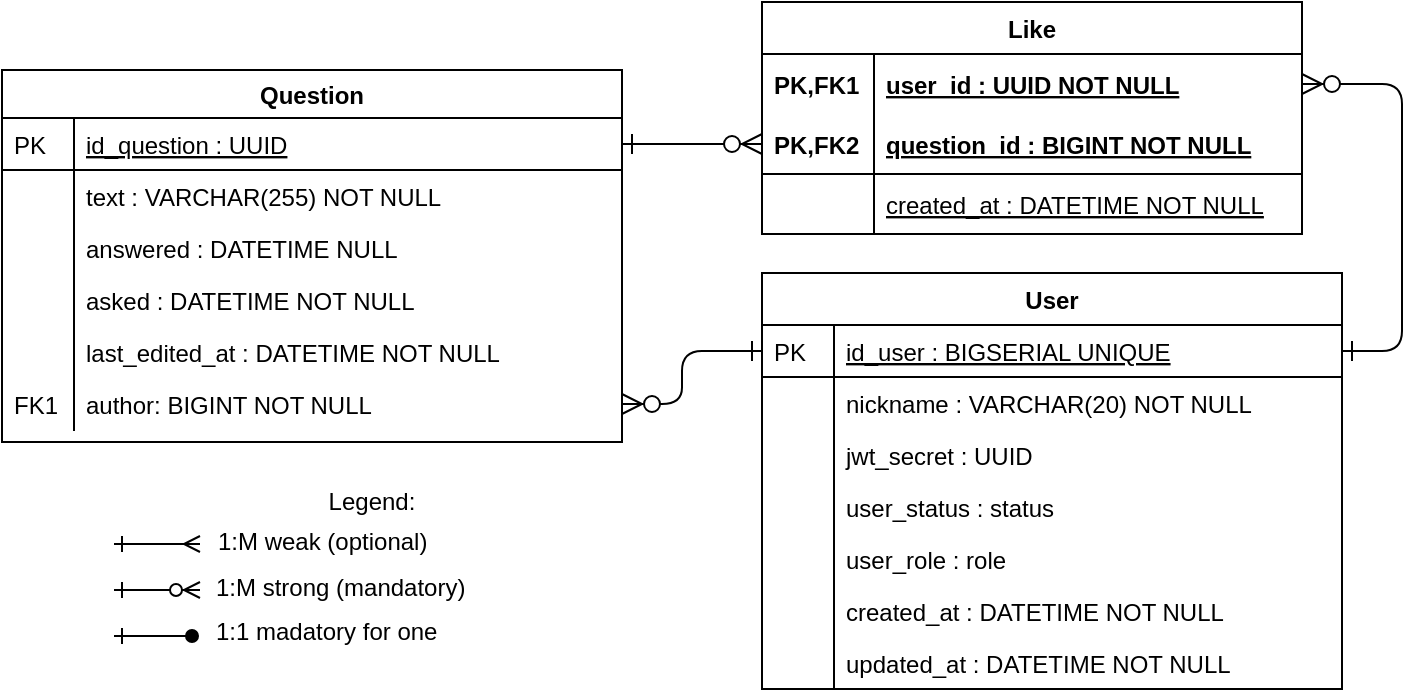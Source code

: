 <mxfile version="14.2.7" type="device"><diagram id="C5RBs43oDa-KdzZeNtuy" name="Page-1"><mxGraphModel dx="980" dy="610" grid="1" gridSize="10" guides="1" tooltips="1" connect="1" arrows="1" fold="1" page="1" pageScale="1" pageWidth="1169" pageHeight="827" math="0" shadow="0"><root><mxCell id="WIyWlLk6GJQsqaUBKTNV-0"/><mxCell id="WIyWlLk6GJQsqaUBKTNV-1" parent="WIyWlLk6GJQsqaUBKTNV-0"/><mxCell id="Zegd3bGeu9f578xcLslE-14" value="" style="endArrow=ERmany;html=1;startArrow=ERone;startFill=0;endFill=0;" parent="WIyWlLk6GJQsqaUBKTNV-1" edge="1"><mxGeometry width="50" height="50" relative="1" as="geometry"><mxPoint x="1166" y="621" as="sourcePoint"/><mxPoint x="1209" y="621" as="targetPoint"/></mxGeometry></mxCell><mxCell id="Zegd3bGeu9f578xcLslE-15" value="" style="endArrow=ERzeroToMany;html=1;startArrow=ERone;startFill=0;endFill=1;" parent="WIyWlLk6GJQsqaUBKTNV-1" edge="1"><mxGeometry width="50" height="50" relative="1" as="geometry"><mxPoint x="1166" y="644" as="sourcePoint"/><mxPoint x="1209" y="644" as="targetPoint"/></mxGeometry></mxCell><mxCell id="Zegd3bGeu9f578xcLslE-16" value="" style="endArrow=oval;html=1;startArrow=ERone;startFill=0;endFill=1;" parent="WIyWlLk6GJQsqaUBKTNV-1" edge="1"><mxGeometry width="50" height="50" relative="1" as="geometry"><mxPoint x="1166" y="667" as="sourcePoint"/><mxPoint x="1205" y="667" as="targetPoint"/></mxGeometry></mxCell><mxCell id="Zegd3bGeu9f578xcLslE-17" value="1:М weak (optional)" style="text;html=1;strokeColor=none;fillColor=none;align=left;verticalAlign=middle;whiteSpace=wrap;rounded=0;" parent="WIyWlLk6GJQsqaUBKTNV-1" vertex="1"><mxGeometry x="1216" y="610" width="180" height="20" as="geometry"/></mxCell><mxCell id="Zegd3bGeu9f578xcLslE-18" value="1:М strong (mandatory)" style="text;html=1;strokeColor=none;fillColor=none;align=left;verticalAlign=middle;whiteSpace=wrap;rounded=0;" parent="WIyWlLk6GJQsqaUBKTNV-1" vertex="1"><mxGeometry x="1215" y="633" width="180" height="20" as="geometry"/></mxCell><mxCell id="Zegd3bGeu9f578xcLslE-19" value="1:1 madatory for one" style="text;html=1;strokeColor=none;fillColor=none;align=left;verticalAlign=middle;whiteSpace=wrap;rounded=0;" parent="WIyWlLk6GJQsqaUBKTNV-1" vertex="1"><mxGeometry x="1215" y="655" width="215" height="20" as="geometry"/></mxCell><mxCell id="Zegd3bGeu9f578xcLslE-20" value="Legend:" style="text;html=1;strokeColor=none;fillColor=none;align=center;verticalAlign=middle;whiteSpace=wrap;rounded=0;" parent="WIyWlLk6GJQsqaUBKTNV-1" vertex="1"><mxGeometry x="1160" y="590" width="270" height="20" as="geometry"/></mxCell><mxCell id="zkfFHV4jXpPFQw0GAbJ--51" value="Question" style="swimlane;fontStyle=1;childLayout=stackLayout;horizontal=1;startSize=24;horizontalStack=0;resizeParent=1;resizeLast=0;collapsible=1;marginBottom=0;rounded=0;shadow=0;strokeWidth=1;" parent="WIyWlLk6GJQsqaUBKTNV-1" vertex="1"><mxGeometry x="1110" y="384" width="310" height="186" as="geometry"><mxRectangle x="160" y="120" width="160" height="26" as="alternateBounds"/></mxGeometry></mxCell><mxCell id="zkfFHV4jXpPFQw0GAbJ--52" value="id_question : UUID" style="shape=partialRectangle;top=0;left=0;right=0;bottom=1;align=left;verticalAlign=top;fillColor=none;spacingLeft=40;spacingRight=4;overflow=hidden;rotatable=0;points=[[0,0.5],[1,0.5]];portConstraint=eastwest;dropTarget=0;rounded=0;shadow=0;strokeWidth=1;fontStyle=4" parent="zkfFHV4jXpPFQw0GAbJ--51" vertex="1"><mxGeometry y="24" width="310" height="26" as="geometry"/></mxCell><mxCell id="zkfFHV4jXpPFQw0GAbJ--53" value="PK" style="shape=partialRectangle;top=0;left=0;bottom=0;fillColor=none;align=left;verticalAlign=top;spacingLeft=4;spacingRight=4;overflow=hidden;rotatable=0;points=[];portConstraint=eastwest;part=1;" parent="zkfFHV4jXpPFQw0GAbJ--52" vertex="1" connectable="0"><mxGeometry width="36" height="26" as="geometry"/></mxCell><mxCell id="zkfFHV4jXpPFQw0GAbJ--54" value="text : VARCHAR(255) NOT NULL" style="shape=partialRectangle;top=0;left=0;right=0;bottom=0;align=left;verticalAlign=top;fillColor=none;spacingLeft=40;spacingRight=4;overflow=hidden;rotatable=0;points=[[0,0.5],[1,0.5]];portConstraint=eastwest;dropTarget=0;rounded=0;shadow=0;strokeWidth=1;" parent="zkfFHV4jXpPFQw0GAbJ--51" vertex="1"><mxGeometry y="50" width="310" height="26" as="geometry"/></mxCell><mxCell id="zkfFHV4jXpPFQw0GAbJ--55" value="" style="shape=partialRectangle;top=0;left=0;bottom=0;fillColor=none;align=left;verticalAlign=top;spacingLeft=4;spacingRight=4;overflow=hidden;rotatable=0;points=[];portConstraint=eastwest;part=1;" parent="zkfFHV4jXpPFQw0GAbJ--54" vertex="1" connectable="0"><mxGeometry width="36" height="26" as="geometry"/></mxCell><mxCell id="rJ1lkCPWbSN_3m3wrHjz-19" value="answered : DATETIME NULL" style="shape=partialRectangle;top=0;left=0;right=0;bottom=0;align=left;verticalAlign=top;fillColor=none;spacingLeft=40;spacingRight=4;overflow=hidden;rotatable=0;points=[[0,0.5],[1,0.5]];portConstraint=eastwest;dropTarget=0;rounded=0;shadow=0;strokeWidth=1;" parent="zkfFHV4jXpPFQw0GAbJ--51" vertex="1"><mxGeometry y="76" width="310" height="26" as="geometry"/></mxCell><mxCell id="rJ1lkCPWbSN_3m3wrHjz-20" value="" style="shape=partialRectangle;top=0;left=0;bottom=0;fillColor=none;align=left;verticalAlign=top;spacingLeft=4;spacingRight=4;overflow=hidden;rotatable=0;points=[];portConstraint=eastwest;part=1;" parent="rJ1lkCPWbSN_3m3wrHjz-19" vertex="1" connectable="0"><mxGeometry width="36" height="26" as="geometry"/></mxCell><mxCell id="rJ1lkCPWbSN_3m3wrHjz-21" value="asked : DATETIME NOT NULL" style="shape=partialRectangle;top=0;left=0;right=0;bottom=0;align=left;verticalAlign=top;fillColor=none;spacingLeft=40;spacingRight=4;overflow=hidden;rotatable=0;points=[[0,0.5],[1,0.5]];portConstraint=eastwest;dropTarget=0;rounded=0;shadow=0;strokeWidth=1;" parent="zkfFHV4jXpPFQw0GAbJ--51" vertex="1"><mxGeometry y="102" width="310" height="26" as="geometry"/></mxCell><mxCell id="rJ1lkCPWbSN_3m3wrHjz-22" value="" style="shape=partialRectangle;top=0;left=0;bottom=0;fillColor=none;align=left;verticalAlign=top;spacingLeft=4;spacingRight=4;overflow=hidden;rotatable=0;points=[];portConstraint=eastwest;part=1;" parent="rJ1lkCPWbSN_3m3wrHjz-21" vertex="1" connectable="0"><mxGeometry width="36" height="26" as="geometry"/></mxCell><mxCell id="rJ1lkCPWbSN_3m3wrHjz-23" value="last_edited_at : DATETIME NOT NULL" style="shape=partialRectangle;top=0;left=0;right=0;bottom=0;align=left;verticalAlign=top;fillColor=none;spacingLeft=40;spacingRight=4;overflow=hidden;rotatable=0;points=[[0,0.5],[1,0.5]];portConstraint=eastwest;dropTarget=0;rounded=0;shadow=0;strokeWidth=1;" parent="zkfFHV4jXpPFQw0GAbJ--51" vertex="1"><mxGeometry y="128" width="310" height="26" as="geometry"/></mxCell><mxCell id="rJ1lkCPWbSN_3m3wrHjz-24" value="" style="shape=partialRectangle;top=0;left=0;bottom=0;fillColor=none;align=left;verticalAlign=top;spacingLeft=4;spacingRight=4;overflow=hidden;rotatable=0;points=[];portConstraint=eastwest;part=1;" parent="rJ1lkCPWbSN_3m3wrHjz-23" vertex="1" connectable="0"><mxGeometry width="36" height="26" as="geometry"/></mxCell><mxCell id="wWKCHxcow900X1ng_EKY-16" value="author: BIGINT NOT NULL" style="shape=partialRectangle;top=0;left=0;right=0;bottom=0;align=left;verticalAlign=top;fillColor=none;spacingLeft=40;spacingRight=4;overflow=hidden;rotatable=0;points=[[0,0.5],[1,0.5]];portConstraint=eastwest;dropTarget=0;rounded=0;shadow=0;strokeWidth=1;" parent="zkfFHV4jXpPFQw0GAbJ--51" vertex="1"><mxGeometry y="154" width="310" height="26" as="geometry"/></mxCell><mxCell id="wWKCHxcow900X1ng_EKY-17" value="FK1" style="shape=partialRectangle;top=0;left=0;bottom=0;fillColor=none;align=left;verticalAlign=top;spacingLeft=4;spacingRight=4;overflow=hidden;rotatable=0;points=[];portConstraint=eastwest;part=1;" parent="wWKCHxcow900X1ng_EKY-16" vertex="1" connectable="0"><mxGeometry width="36" height="26" as="geometry"/></mxCell><mxCell id="wWKCHxcow900X1ng_EKY-22" value="" style="edgeStyle=orthogonalEdgeStyle;endArrow=ERzeroToMany;startArrow=ERone;shadow=0;strokeWidth=1;endSize=8;startSize=8;endFill=1;startFill=0;exitX=0;exitY=0.5;exitDx=0;exitDy=0;entryX=1;entryY=0.5;entryDx=0;entryDy=0;" parent="WIyWlLk6GJQsqaUBKTNV-1" source="Zegd3bGeu9f578xcLslE-101" target="wWKCHxcow900X1ng_EKY-16" edge="1"><mxGeometry width="100" height="100" relative="1" as="geometry"><mxPoint x="1958" y="719" as="sourcePoint"/><mxPoint x="1838.5" y="771" as="targetPoint"/><Array as="points"><mxPoint x="1450" y="525"/><mxPoint x="1450" y="551"/></Array></mxGeometry></mxCell><mxCell id="Zegd3bGeu9f578xcLslE-100" value="User" style="swimlane;fontStyle=1;childLayout=stackLayout;horizontal=1;startSize=26;horizontalStack=0;resizeParent=1;resizeLast=0;collapsible=1;marginBottom=0;rounded=0;shadow=0;strokeWidth=1;" parent="WIyWlLk6GJQsqaUBKTNV-1" vertex="1"><mxGeometry x="1490" y="485.5" width="290" height="208" as="geometry"><mxRectangle x="260" y="270" width="160" height="26" as="alternateBounds"/></mxGeometry></mxCell><mxCell id="Zegd3bGeu9f578xcLslE-101" value="id_user : BIGSERIAL UNIQUE" style="shape=partialRectangle;top=0;left=0;right=0;bottom=1;align=left;verticalAlign=top;fillColor=none;spacingLeft=40;spacingRight=4;overflow=hidden;rotatable=0;points=[[0,0.5],[1,0.5]];portConstraint=eastwest;dropTarget=0;rounded=0;shadow=0;strokeWidth=1;fontStyle=4" parent="Zegd3bGeu9f578xcLslE-100" vertex="1"><mxGeometry y="26" width="290" height="26" as="geometry"/></mxCell><mxCell id="Zegd3bGeu9f578xcLslE-102" value="PK" style="shape=partialRectangle;top=0;left=0;bottom=0;fillColor=none;align=left;verticalAlign=top;spacingLeft=4;spacingRight=4;overflow=hidden;rotatable=0;points=[];portConstraint=eastwest;part=1;" parent="Zegd3bGeu9f578xcLslE-101" vertex="1" connectable="0"><mxGeometry width="36" height="26" as="geometry"/></mxCell><mxCell id="Zegd3bGeu9f578xcLslE-103" value="nickname : VARCHAR(20) NOT NULL" style="shape=partialRectangle;top=0;left=0;right=0;bottom=0;align=left;verticalAlign=top;fillColor=none;spacingLeft=40;spacingRight=4;overflow=hidden;rotatable=0;points=[[0,0.5],[1,0.5]];portConstraint=eastwest;dropTarget=0;rounded=0;shadow=0;strokeWidth=1;" parent="Zegd3bGeu9f578xcLslE-100" vertex="1"><mxGeometry y="52" width="290" height="26" as="geometry"/></mxCell><mxCell id="Zegd3bGeu9f578xcLslE-104" value="" style="shape=partialRectangle;top=0;left=0;bottom=0;fillColor=none;align=left;verticalAlign=top;spacingLeft=4;spacingRight=4;overflow=hidden;rotatable=0;points=[];portConstraint=eastwest;part=1;" parent="Zegd3bGeu9f578xcLslE-103" vertex="1" connectable="0"><mxGeometry width="36" height="26" as="geometry"/></mxCell><mxCell id="rJ1lkCPWbSN_3m3wrHjz-0" value="jwt_secret : UUID" style="shape=partialRectangle;top=0;left=0;right=0;bottom=0;align=left;verticalAlign=top;fillColor=none;spacingLeft=40;spacingRight=4;overflow=hidden;rotatable=0;points=[[0,0.5],[1,0.5]];portConstraint=eastwest;dropTarget=0;rounded=0;shadow=0;strokeWidth=1;" parent="Zegd3bGeu9f578xcLslE-100" vertex="1"><mxGeometry y="78" width="290" height="26" as="geometry"/></mxCell><mxCell id="rJ1lkCPWbSN_3m3wrHjz-1" value="" style="shape=partialRectangle;top=0;left=0;bottom=0;fillColor=none;align=left;verticalAlign=top;spacingLeft=4;spacingRight=4;overflow=hidden;rotatable=0;points=[];portConstraint=eastwest;part=1;" parent="rJ1lkCPWbSN_3m3wrHjz-0" vertex="1" connectable="0"><mxGeometry width="36" height="26" as="geometry"/></mxCell><mxCell id="rJ1lkCPWbSN_3m3wrHjz-2" value="user_status : status" style="shape=partialRectangle;top=0;left=0;right=0;bottom=0;align=left;verticalAlign=top;fillColor=none;spacingLeft=40;spacingRight=4;overflow=hidden;rotatable=0;points=[[0,0.5],[1,0.5]];portConstraint=eastwest;dropTarget=0;rounded=0;shadow=0;strokeWidth=1;" parent="Zegd3bGeu9f578xcLslE-100" vertex="1"><mxGeometry y="104" width="290" height="26" as="geometry"/></mxCell><mxCell id="rJ1lkCPWbSN_3m3wrHjz-3" value="" style="shape=partialRectangle;top=0;left=0;bottom=0;fillColor=none;align=left;verticalAlign=top;spacingLeft=4;spacingRight=4;overflow=hidden;rotatable=0;points=[];portConstraint=eastwest;part=1;" parent="rJ1lkCPWbSN_3m3wrHjz-2" vertex="1" connectable="0"><mxGeometry width="36" height="26" as="geometry"/></mxCell><mxCell id="rJ1lkCPWbSN_3m3wrHjz-13" value="user_role : role" style="shape=partialRectangle;top=0;left=0;right=0;bottom=0;align=left;verticalAlign=top;fillColor=none;spacingLeft=40;spacingRight=4;overflow=hidden;rotatable=0;points=[[0,0.5],[1,0.5]];portConstraint=eastwest;dropTarget=0;rounded=0;shadow=0;strokeWidth=1;" parent="Zegd3bGeu9f578xcLslE-100" vertex="1"><mxGeometry y="130" width="290" height="26" as="geometry"/></mxCell><mxCell id="rJ1lkCPWbSN_3m3wrHjz-14" value="" style="shape=partialRectangle;top=0;left=0;bottom=0;fillColor=none;align=left;verticalAlign=top;spacingLeft=4;spacingRight=4;overflow=hidden;rotatable=0;points=[];portConstraint=eastwest;part=1;" parent="rJ1lkCPWbSN_3m3wrHjz-13" vertex="1" connectable="0"><mxGeometry width="36" height="26" as="geometry"/></mxCell><mxCell id="rJ1lkCPWbSN_3m3wrHjz-15" value="created_at : DATETIME NOT NULL" style="shape=partialRectangle;top=0;left=0;right=0;bottom=0;align=left;verticalAlign=top;fillColor=none;spacingLeft=40;spacingRight=4;overflow=hidden;rotatable=0;points=[[0,0.5],[1,0.5]];portConstraint=eastwest;dropTarget=0;rounded=0;shadow=0;strokeWidth=1;" parent="Zegd3bGeu9f578xcLslE-100" vertex="1"><mxGeometry y="156" width="290" height="26" as="geometry"/></mxCell><mxCell id="rJ1lkCPWbSN_3m3wrHjz-16" value="" style="shape=partialRectangle;top=0;left=0;bottom=0;fillColor=none;align=left;verticalAlign=top;spacingLeft=4;spacingRight=4;overflow=hidden;rotatable=0;points=[];portConstraint=eastwest;part=1;" parent="rJ1lkCPWbSN_3m3wrHjz-15" vertex="1" connectable="0"><mxGeometry width="36" height="26" as="geometry"/></mxCell><mxCell id="rJ1lkCPWbSN_3m3wrHjz-17" value="updated_at : DATETIME NOT NULL" style="shape=partialRectangle;top=0;left=0;right=0;bottom=0;align=left;verticalAlign=top;fillColor=none;spacingLeft=40;spacingRight=4;overflow=hidden;rotatable=0;points=[[0,0.5],[1,0.5]];portConstraint=eastwest;dropTarget=0;rounded=0;shadow=0;strokeWidth=1;" parent="Zegd3bGeu9f578xcLslE-100" vertex="1"><mxGeometry y="182" width="290" height="26" as="geometry"/></mxCell><mxCell id="rJ1lkCPWbSN_3m3wrHjz-18" value="" style="shape=partialRectangle;top=0;left=0;bottom=0;fillColor=none;align=left;verticalAlign=top;spacingLeft=4;spacingRight=4;overflow=hidden;rotatable=0;points=[];portConstraint=eastwest;part=1;" parent="rJ1lkCPWbSN_3m3wrHjz-17" vertex="1" connectable="0"><mxGeometry width="36" height="26" as="geometry"/></mxCell><mxCell id="-VygL1S9nxx-lZkPzpm_-0" value="Like" style="swimlane;fontStyle=1;childLayout=stackLayout;horizontal=1;startSize=26;horizontalStack=0;resizeParent=1;resizeParentMax=0;resizeLast=0;collapsible=1;marginBottom=0;align=center;fontSize=12;" parent="WIyWlLk6GJQsqaUBKTNV-1" vertex="1"><mxGeometry x="1490" y="350" width="270" height="116" as="geometry"/></mxCell><mxCell id="-VygL1S9nxx-lZkPzpm_-1" value="user_id : UUID NOT NULL" style="shape=partialRectangle;top=0;left=0;right=0;bottom=0;align=left;verticalAlign=middle;fillColor=none;spacingLeft=60;spacingRight=4;overflow=hidden;rotatable=0;points=[[0,0.5],[1,0.5]];portConstraint=eastwest;dropTarget=0;fontStyle=5;fontSize=12;" parent="-VygL1S9nxx-lZkPzpm_-0" vertex="1"><mxGeometry y="26" width="270" height="30" as="geometry"/></mxCell><mxCell id="-VygL1S9nxx-lZkPzpm_-2" value="PK,FK1" style="shape=partialRectangle;fontStyle=1;top=0;left=0;bottom=0;fillColor=none;align=left;verticalAlign=middle;spacingLeft=4;spacingRight=4;overflow=hidden;rotatable=0;points=[];portConstraint=eastwest;part=1;fontSize=12;" parent="-VygL1S9nxx-lZkPzpm_-1" vertex="1" connectable="0"><mxGeometry width="56" height="30" as="geometry"/></mxCell><mxCell id="-VygL1S9nxx-lZkPzpm_-3" value="question_id : BIGINT NOT NULL" style="shape=partialRectangle;top=0;left=0;right=0;bottom=1;align=left;verticalAlign=middle;fillColor=none;spacingLeft=60;spacingRight=4;overflow=hidden;rotatable=0;points=[[0,0.5],[1,0.5]];portConstraint=eastwest;dropTarget=0;fontStyle=5;fontSize=12;" parent="-VygL1S9nxx-lZkPzpm_-0" vertex="1"><mxGeometry y="56" width="270" height="30" as="geometry"/></mxCell><mxCell id="-VygL1S9nxx-lZkPzpm_-4" value="PK,FK2" style="shape=partialRectangle;fontStyle=1;top=0;left=0;bottom=0;fillColor=none;align=left;verticalAlign=middle;spacingLeft=4;spacingRight=4;overflow=hidden;rotatable=0;points=[];portConstraint=eastwest;part=1;fontSize=12;" parent="-VygL1S9nxx-lZkPzpm_-3" vertex="1" connectable="0"><mxGeometry width="56" height="30" as="geometry"/></mxCell><mxCell id="-VygL1S9nxx-lZkPzpm_-10" value="created_at : DATETIME NOT NULL" style="shape=partialRectangle;top=0;left=0;right=0;bottom=1;align=left;verticalAlign=middle;fillColor=none;spacingLeft=60;spacingRight=4;overflow=hidden;rotatable=0;points=[[0,0.5],[1,0.5]];portConstraint=eastwest;dropTarget=0;fontStyle=4;fontSize=12;" parent="-VygL1S9nxx-lZkPzpm_-0" vertex="1"><mxGeometry y="86" width="270" height="30" as="geometry"/></mxCell><mxCell id="-VygL1S9nxx-lZkPzpm_-11" value="" style="shape=partialRectangle;fontStyle=1;top=0;left=0;bottom=0;fillColor=none;align=left;verticalAlign=middle;spacingLeft=4;spacingRight=4;overflow=hidden;rotatable=0;points=[];portConstraint=eastwest;part=1;fontSize=12;" parent="-VygL1S9nxx-lZkPzpm_-10" vertex="1" connectable="0"><mxGeometry width="56" height="30" as="geometry"/></mxCell><mxCell id="-VygL1S9nxx-lZkPzpm_-6" value="" style="edgeStyle=orthogonalEdgeStyle;endArrow=ERzeroToMany;startArrow=ERone;shadow=0;strokeWidth=1;endSize=8;startSize=8;endFill=1;startFill=0;entryX=0;entryY=0.5;entryDx=0;entryDy=0;exitX=1;exitY=0.5;exitDx=0;exitDy=0;" parent="WIyWlLk6GJQsqaUBKTNV-1" source="zkfFHV4jXpPFQw0GAbJ--52" target="-VygL1S9nxx-lZkPzpm_-3" edge="1"><mxGeometry width="100" height="100" relative="1" as="geometry"><mxPoint x="1460" y="460" as="sourcePoint"/><mxPoint x="1790" y="617" as="targetPoint"/><Array as="points"><mxPoint x="1440" y="421"/><mxPoint x="1440" y="421"/></Array></mxGeometry></mxCell><mxCell id="-VygL1S9nxx-lZkPzpm_-7" value="" style="edgeStyle=orthogonalEdgeStyle;endArrow=ERzeroToMany;startArrow=ERone;shadow=0;strokeWidth=1;endSize=8;startSize=8;endFill=1;startFill=0;entryX=1;entryY=0.5;entryDx=0;entryDy=0;exitX=1;exitY=0.5;exitDx=0;exitDy=0;" parent="WIyWlLk6GJQsqaUBKTNV-1" source="Zegd3bGeu9f578xcLslE-101" target="-VygL1S9nxx-lZkPzpm_-1" edge="1"><mxGeometry width="100" height="100" relative="1" as="geometry"><mxPoint x="1830" y="525" as="sourcePoint"/><mxPoint x="1500" y="461" as="targetPoint"/><Array as="points"><mxPoint x="1810" y="525"/><mxPoint x="1810" y="391"/></Array></mxGeometry></mxCell></root></mxGraphModel></diagram></mxfile>